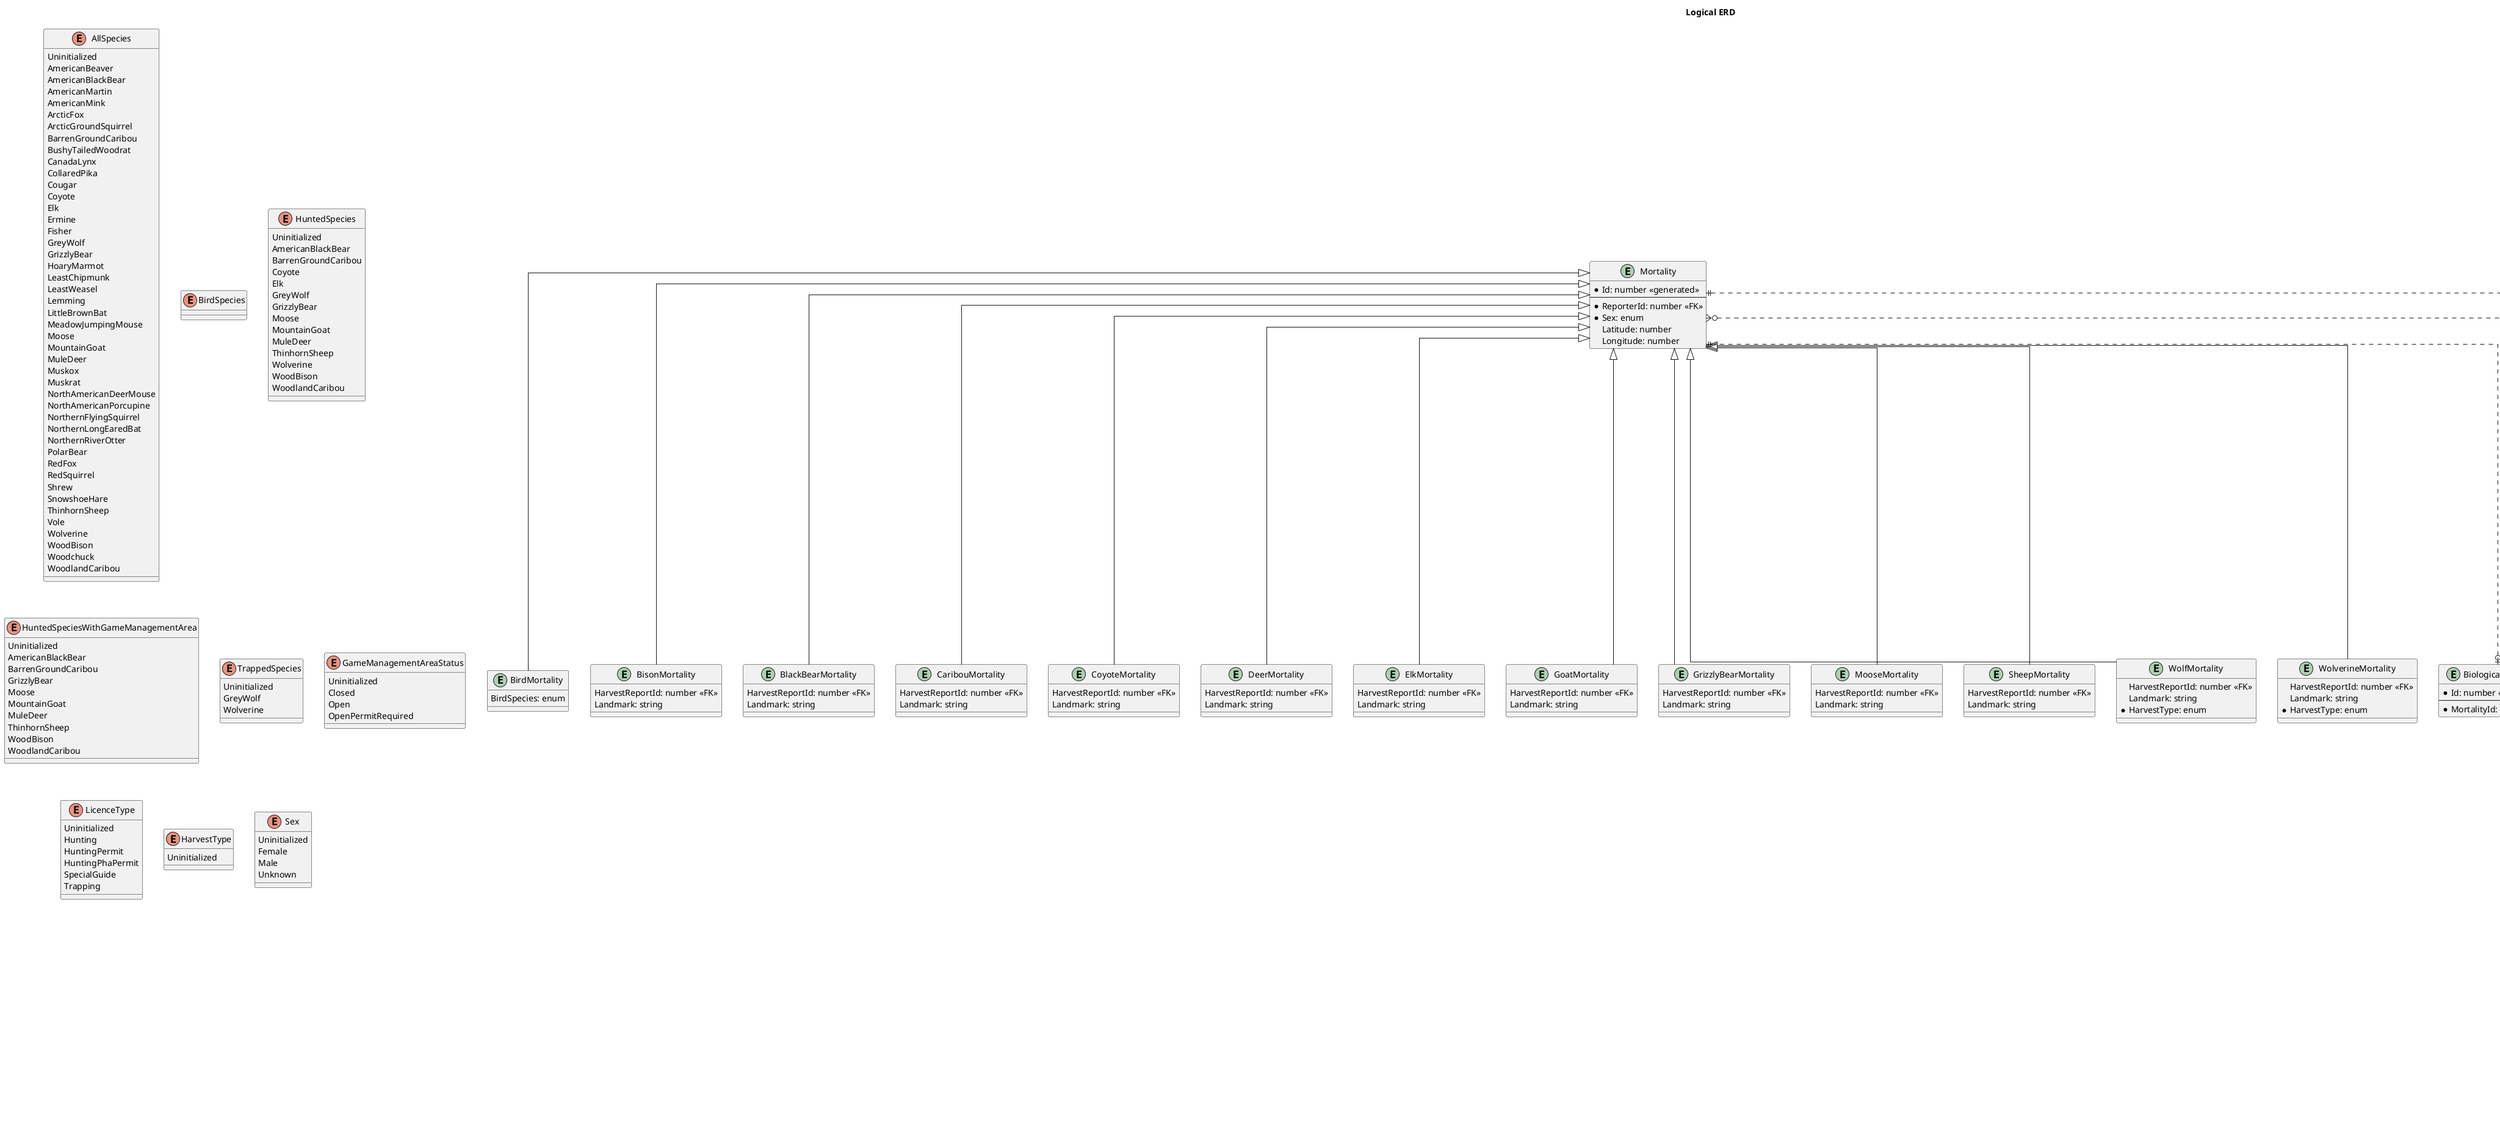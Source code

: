 @startuml logical-erd
'!theme spacelab
title Logical ERD

' avoid problems with angled crows feet
skinparam linetype ortho

' Entities

together {

    entity "HarvestReport" as harvest_report {
        *Id: number <<generated>>
        --
        *DateStarted: datetime
        *DateCompleted: datetime
        *IsComplete: bool
    }
    entity "HuntedHarvestReport" as hunted_harvest_report {
        GameManagementAreaSpeciesId: number <<FK>>
        SealId: number <<FK>>
    }
    entity "TrappedHarvestReport" as trapped_harvest_report {

    }
}

together {
    entity "Mortality" as mortality {
        *Id: number <<generated>>
        --
        *ReporterId: number <<FK>>
        *Sex: enum
        Latitude: number
        Longitude: number
    }
    entity "BirdMortality" as bird_mortality {
        BirdSpecies: enum
    }
    entity "BisonMortality" as bison_mortality {
        HarvestReportId: number <<FK>>
        Landmark: string
    }
    entity "BlackBearMortality" as black_bear_mortality {
        HarvestReportId: number <<FK>>
        Landmark: string
    }
    entity "CaribouMortality" as caribou_mortality {
        HarvestReportId: number <<FK>>
        Landmark: string
    }
    entity "CoyoteMortality" as coyote_mortality {
        HarvestReportId: number <<FK>>
        Landmark: string
    }
    entity "DeerMortality" as deer_mortality {
        HarvestReportId: number <<FK>>
        Landmark: string
    }
    entity "ElkMortality" as elk_mortality {
        HarvestReportId: number <<FK>>
        Landmark: string
    }
    entity "GoatMortality" as goat_mortality {
        HarvestReportId: number <<FK>>
        Landmark: string
    }
    entity "GrizzlyBearMortality" as grizzly_bear_mortality {
        HarvestReportId: number <<FK>>
        Landmark: string
    }
    entity "MooseMortality" as moose_mortality {
        HarvestReportId: number <<FK>>
        Landmark: string
    }
    entity "SheepMortality" as sheep_mortality {
        HarvestReportId: number <<FK>>
        Landmark: string
    }
    entity "WolfMortality" as wolf_mortality {
        HarvestReportId: number <<FK>>
        Landmark: string
        *HarvestType: enum
    }
    entity "WolverineMortality" as wolverine_mortality {
        HarvestReportId: number <<FK>>
        Landmark: string
        *HarvestType: enum
    }
}

entity "BiologicalSubmission" as biological_submission {
    *Id: number <<generated>>
    --
    *MortalityId: number <<FK>>
}

together {
    entity "Reporter" as reporter {
        *Id: number <<generated>>
    }

    entity "ConservationOfficer" as conservation_officer {
        *BadgeNumber: string
    }

    together {
        entity "Client" as client {
            *EnvClientId: string
        }

        entity "Licence" as licence {
            *Id: number <<generated>>
            --
            *ClientId: number <<FK>>
            *Number: string
            *LicenceType: enum
            *PosseId: number <<shadow>>
        }

        entity "Seal" as seal {
            *Id: number <<generated>>
            --
            *LicenceId: number <<FK>>
            *PosseId: number <<shadow>>
        }
    }
}

entity "GameManagementArea" as game_management_area {
    *Id: number <<generated>>
    --
    *Zone: string
    *Subzone: string
    Area: string <<computed>>
}

entity "GameManagementAreaSpecies" as game_management_area_species {
    *Id: number <<generated>>
    --
    *GameManagementAreaId: number <<FK>>
    *GmaSpecies: enum
}

entity "GameManagementAreaSchedule" as game_management_area_schedule {
    *Id: number <<generated>>
    --
    *GameManagementAreaSpeciesId: number <<FK>>
    *GmaStatus: enum
    *PeriodStart: date
    *PeriodEnd: date
}

entity "GameManagementUnit" as game_management_unit {
    *Id: number <<generated>>
    --
    *Name: string
    *Number: string
    *ActiveFrom: date
    *ActiveTo: date
}

' Inheritance

harvest_report <|-- hunted_harvest_report
harvest_report <|-- trapped_harvest_report

reporter <|-- client
reporter <|-- conservation_officer

mortality <|-- bird_mortality
mortality <|-- bison_mortality
mortality <|-- black_bear_mortality
mortality <|-- caribou_mortality
mortality <|-- coyote_mortality
mortality <|-- deer_mortality
mortality <|-- elk_mortality
mortality <|-- goat_mortality
mortality <|-- grizzly_bear_mortality
mortality <|-- moose_mortality
mortality <|-- sheep_mortality
mortality <|-- wolf_mortality
mortality <|-- wolverine_mortality

' Relationships

hunted_harvest_report }o..|| game_management_area_species
hunted_harvest_report |o..|| seal

mortality ||..o| biological_submission
mortality }o..|| reporter
mortality ||..o| hunted_harvest_report

client ||..o{ licence
licence ||..o{ seal

game_management_area ||..{ game_management_area_species
game_management_area_species ||..{ game_management_area_schedule
game_management_unit }..{ game_management_area_species

' Enums

enum "AllSpecies" as all_species {
    Uninitialized
    AmericanBeaver
    AmericanBlackBear
    AmericanMartin
    AmericanMink
    ArcticFox
    ArcticGroundSquirrel
    BarrenGroundCaribou
    BushyTailedWoodrat
    CanadaLynx
    CollaredPika
    Cougar
    Coyote
    Elk
    Ermine
    Fisher
    GreyWolf
    GrizzlyBear
    HoaryMarmot
    LeastChipmunk
    LeastWeasel
    Lemming
    LittleBrownBat
    MeadowJumpingMouse
    Moose
    MountainGoat
    MuleDeer
    Muskox
    Muskrat
    NorthAmericanDeerMouse
    NorthAmericanPorcupine
    NorthernFlyingSquirrel
    NorthernLongEaredBat
    NorthernRiverOtter
    PolarBear
    RedFox
    RedSquirrel
    Shrew
    SnowshoeHare
    ThinhornSheep
    Vole
    Wolverine
    WoodBison
    Woodchuck
    WoodlandCaribou
}

enum "BirdSpecies" as bird_species {

}

enum "HuntedSpecies" as hunted_species {
    Uninitialized
    AmericanBlackBear
    BarrenGroundCaribou
    Coyote
    Elk
    GreyWolf
    GrizzlyBear
    Moose
    MountainGoat
    MuleDeer
    ThinhornSheep
    Wolverine
    WoodBison
    WoodlandCaribou
}

enum "HuntedSpeciesWithGameManagementArea" as hunted_species_with_gma {
    Uninitialized
    AmericanBlackBear
    BarrenGroundCaribou
    GrizzlyBear
    Moose
    MountainGoat
    MuleDeer
    ThinhornSheep
    WoodBison
    WoodlandCaribou
}

enum "TrappedSpecies" as trapped_species {
    Uninitialized
    GreyWolf
    Wolverine
}

enum "GameManagementAreaStatus" as gma_status {
    Uninitialized
    Closed
    Open
    OpenPermitRequired
}

enum "LicenceType" as licence_type {
    Uninitialized
    Hunting
    HuntingPermit
    HuntingPhaPermit
    SpecialGuide
    Trapping
}

enum "HarvestType" as harvest_type {
    Uninitialized

}

enum "Sex" as sex {
    Uninitialized
    Female
    Male
    Unknown
}
@enduml